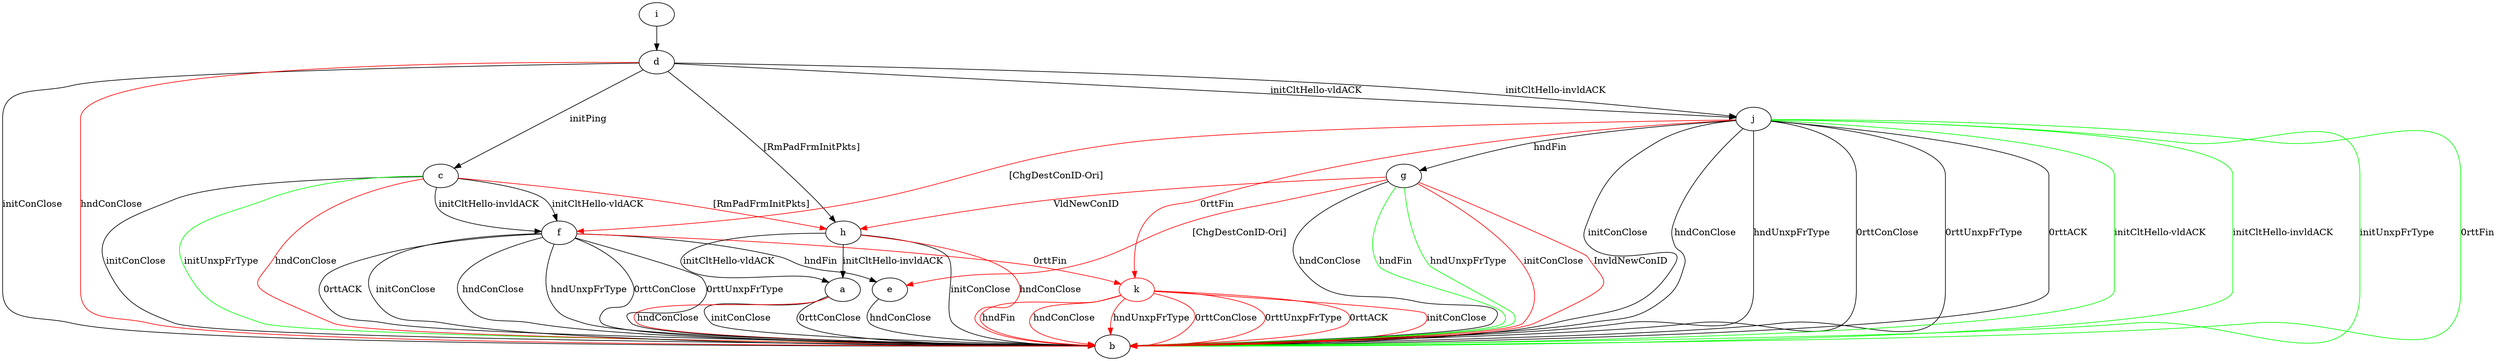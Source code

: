 digraph "" {
	a -> b	[key=0,
		label="initConClose "];
	a -> b	[key=1,
		label="0rttConClose "];
	a -> b	[key=2,
		color=red,
		label="hndConClose "];
	c -> b	[key=0,
		label="initConClose "];
	c -> b	[key=1,
		color=green,
		label="initUnxpFrType "];
	c -> b	[key=2,
		color=red,
		label="hndConClose "];
	c -> f	[key=0,
		label="initCltHello-vldACK "];
	c -> f	[key=1,
		label="initCltHello-invldACK "];
	c -> h	[key=0,
		color=red,
		label="[RmPadFrmInitPkts] "];
	d -> b	[key=0,
		label="initConClose "];
	d -> b	[key=1,
		color=red,
		label="hndConClose "];
	d -> c	[key=0,
		label="initPing "];
	d -> h	[key=0,
		label="[RmPadFrmInitPkts] "];
	d -> j	[key=0,
		label="initCltHello-vldACK "];
	d -> j	[key=1,
		label="initCltHello-invldACK "];
	e -> b	[key=0,
		label="hndConClose "];
	f -> b	[key=0,
		label="initConClose "];
	f -> b	[key=1,
		label="hndConClose "];
	f -> b	[key=2,
		label="hndUnxpFrType "];
	f -> b	[key=3,
		label="0rttConClose "];
	f -> b	[key=4,
		label="0rttUnxpFrType "];
	f -> b	[key=5,
		label="0rttACK "];
	f -> e	[key=0,
		label="hndFin "];
	k	[color=red];
	f -> k	[key=0,
		color=red,
		label="0rttFin "];
	g -> b	[key=0,
		label="hndConClose "];
	g -> b	[key=1,
		color=green,
		label="hndFin "];
	g -> b	[key=2,
		color=green,
		label="hndUnxpFrType "];
	g -> b	[key=3,
		color=red,
		label="initConClose "];
	g -> b	[key=4,
		color=red,
		label="InvldNewConID "];
	g -> e	[key=0,
		color=red,
		label="[ChgDestConID-Ori] "];
	g -> h	[key=0,
		color=red,
		label="VldNewConID "];
	h -> a	[key=0,
		label="initCltHello-vldACK "];
	h -> a	[key=1,
		label="initCltHello-invldACK "];
	h -> b	[key=0,
		label="initConClose "];
	h -> b	[key=1,
		color=red,
		label="hndConClose "];
	i -> d	[key=0];
	j -> b	[key=0,
		label="initConClose "];
	j -> b	[key=1,
		label="hndConClose "];
	j -> b	[key=2,
		label="hndUnxpFrType "];
	j -> b	[key=3,
		label="0rttConClose "];
	j -> b	[key=4,
		label="0rttUnxpFrType "];
	j -> b	[key=5,
		label="0rttACK "];
	j -> b	[key=6,
		color=green,
		label="initCltHello-vldACK "];
	j -> b	[key=7,
		color=green,
		label="initCltHello-invldACK "];
	j -> b	[key=8,
		color=green,
		label="initUnxpFrType "];
	j -> b	[key=9,
		color=green,
		label="0rttFin "];
	j -> f	[key=0,
		color=red,
		label="[ChgDestConID-Ori] "];
	j -> g	[key=0,
		label="hndFin "];
	j -> k	[key=0,
		color=red,
		label="0rttFin "];
	k -> b	[key=0,
		color=red,
		label="initConClose "];
	k -> b	[key=1,
		color=red,
		label="hndFin "];
	k -> b	[key=2,
		color=red,
		label="hndConClose "];
	k -> b	[key=3,
		color=red,
		label="hndUnxpFrType "];
	k -> b	[key=4,
		color=red,
		label="0rttConClose "];
	k -> b	[key=5,
		color=red,
		label="0rttUnxpFrType "];
	k -> b	[key=6,
		color=red,
		label="0rttACK "];
}
